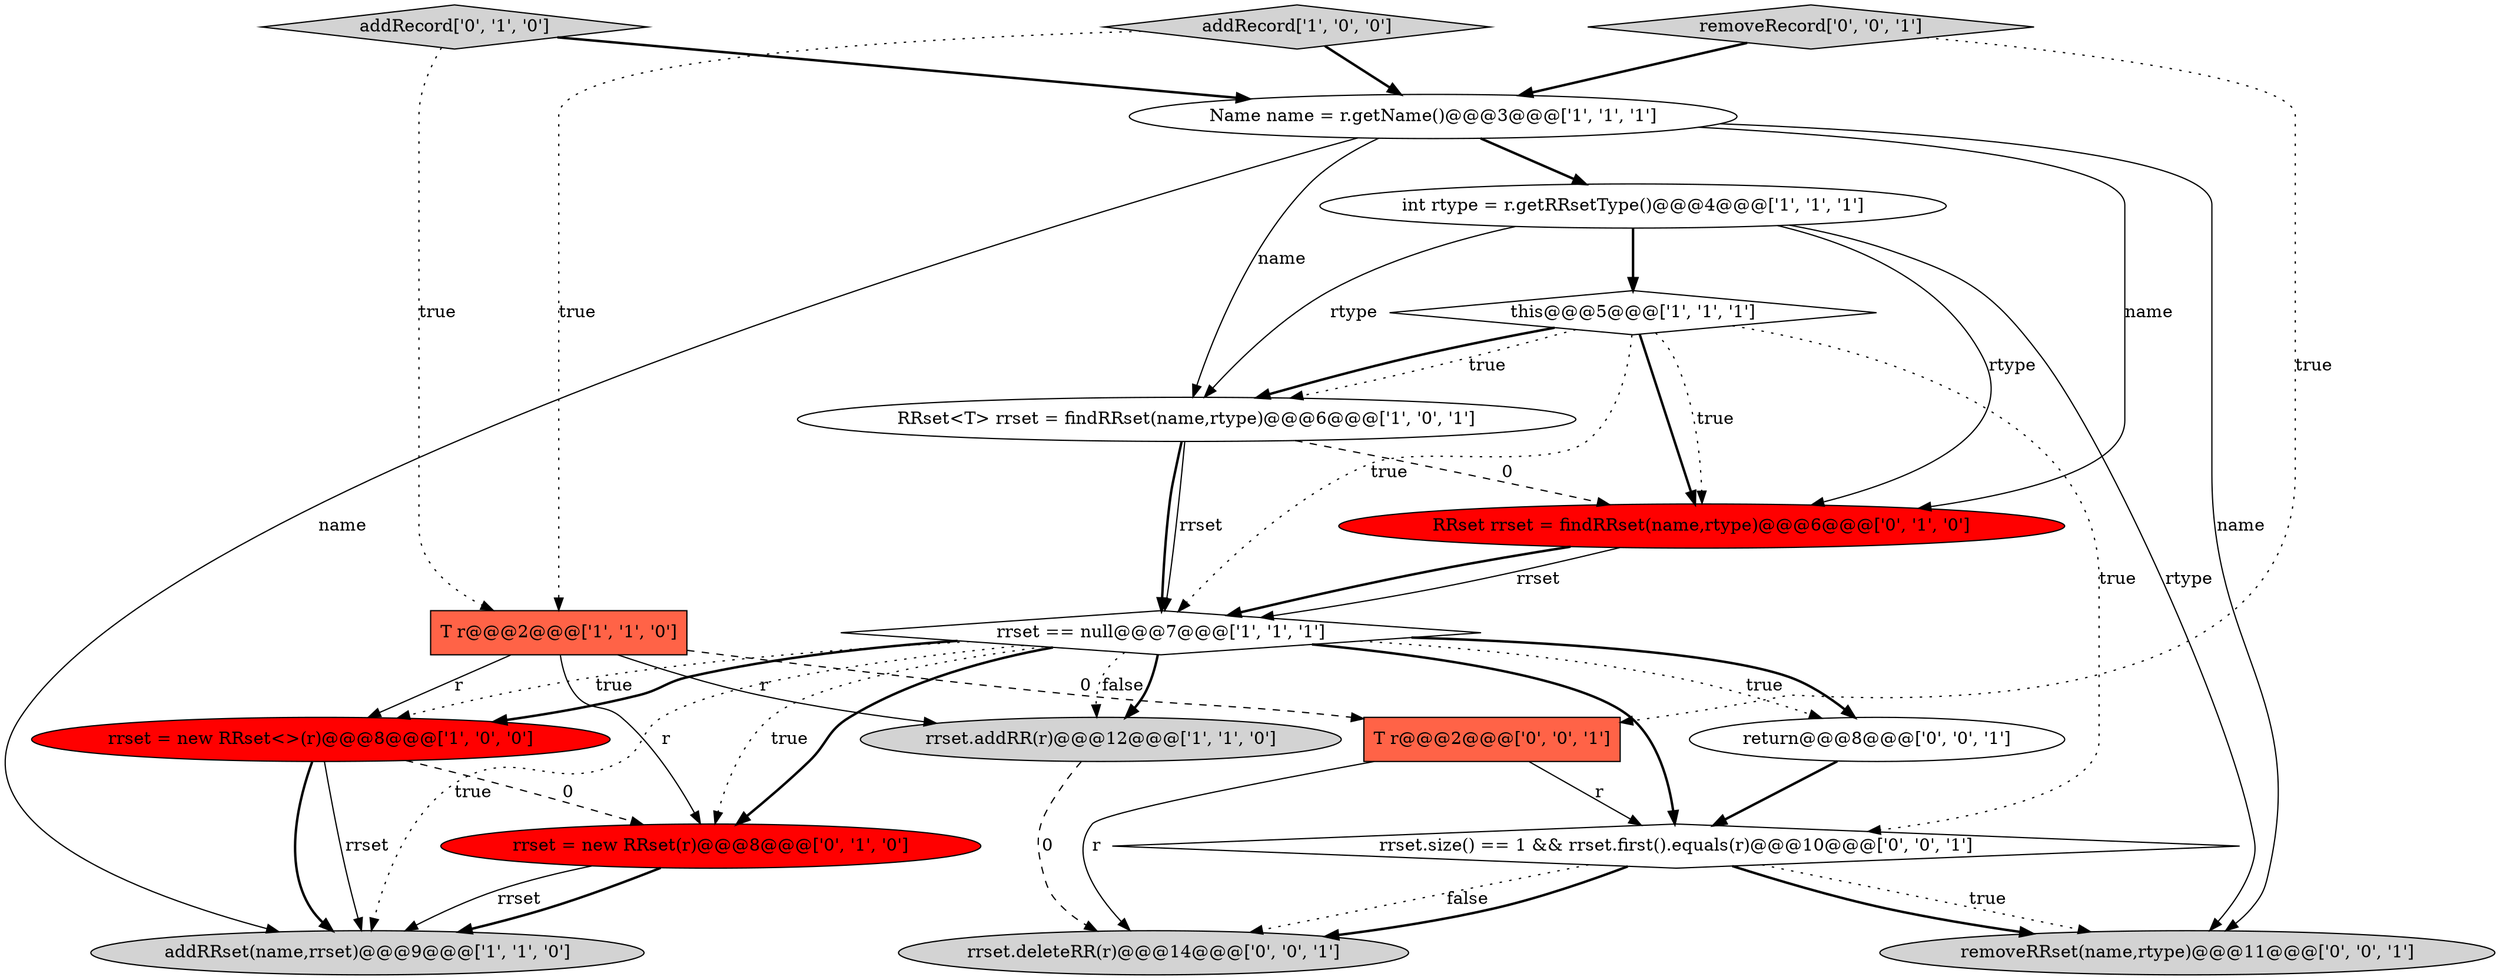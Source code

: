 digraph {
7 [style = filled, label = "this@@@5@@@['1', '1', '1']", fillcolor = white, shape = diamond image = "AAA0AAABBB1BBB"];
8 [style = filled, label = "rrset.addRR(r)@@@12@@@['1', '1', '0']", fillcolor = lightgray, shape = ellipse image = "AAA0AAABBB1BBB"];
1 [style = filled, label = "rrset = new RRset<>(r)@@@8@@@['1', '0', '0']", fillcolor = red, shape = ellipse image = "AAA1AAABBB1BBB"];
10 [style = filled, label = "RRset rrset = findRRset(name,rtype)@@@6@@@['0', '1', '0']", fillcolor = red, shape = ellipse image = "AAA1AAABBB2BBB"];
13 [style = filled, label = "rrset.deleteRR(r)@@@14@@@['0', '0', '1']", fillcolor = lightgray, shape = ellipse image = "AAA0AAABBB3BBB"];
16 [style = filled, label = "return@@@8@@@['0', '0', '1']", fillcolor = white, shape = ellipse image = "AAA0AAABBB3BBB"];
15 [style = filled, label = "removeRRset(name,rtype)@@@11@@@['0', '0', '1']", fillcolor = lightgray, shape = ellipse image = "AAA0AAABBB3BBB"];
18 [style = filled, label = "removeRecord['0', '0', '1']", fillcolor = lightgray, shape = diamond image = "AAA0AAABBB3BBB"];
5 [style = filled, label = "addRecord['1', '0', '0']", fillcolor = lightgray, shape = diamond image = "AAA0AAABBB1BBB"];
12 [style = filled, label = "addRecord['0', '1', '0']", fillcolor = lightgray, shape = diamond image = "AAA0AAABBB2BBB"];
14 [style = filled, label = "rrset.size() == 1 && rrset.first().equals(r)@@@10@@@['0', '0', '1']", fillcolor = white, shape = diamond image = "AAA0AAABBB3BBB"];
0 [style = filled, label = "RRset<T> rrset = findRRset(name,rtype)@@@6@@@['1', '0', '1']", fillcolor = white, shape = ellipse image = "AAA0AAABBB1BBB"];
2 [style = filled, label = "rrset == null@@@7@@@['1', '1', '1']", fillcolor = white, shape = diamond image = "AAA0AAABBB1BBB"];
11 [style = filled, label = "rrset = new RRset(r)@@@8@@@['0', '1', '0']", fillcolor = red, shape = ellipse image = "AAA1AAABBB2BBB"];
6 [style = filled, label = "T r@@@2@@@['1', '1', '0']", fillcolor = tomato, shape = box image = "AAA0AAABBB1BBB"];
9 [style = filled, label = "Name name = r.getName()@@@3@@@['1', '1', '1']", fillcolor = white, shape = ellipse image = "AAA0AAABBB1BBB"];
4 [style = filled, label = "addRRset(name,rrset)@@@9@@@['1', '1', '0']", fillcolor = lightgray, shape = ellipse image = "AAA0AAABBB1BBB"];
17 [style = filled, label = "T r@@@2@@@['0', '0', '1']", fillcolor = tomato, shape = box image = "AAA0AAABBB3BBB"];
3 [style = filled, label = "int rtype = r.getRRsetType()@@@4@@@['1', '1', '1']", fillcolor = white, shape = ellipse image = "AAA0AAABBB1BBB"];
7->2 [style = dotted, label="true"];
6->1 [style = solid, label="r"];
1->4 [style = bold, label=""];
7->10 [style = dotted, label="true"];
7->14 [style = dotted, label="true"];
0->2 [style = solid, label="rrset"];
5->9 [style = bold, label=""];
7->10 [style = bold, label=""];
2->1 [style = bold, label=""];
3->10 [style = solid, label="rtype"];
17->14 [style = solid, label="r"];
0->2 [style = bold, label=""];
11->4 [style = bold, label=""];
5->6 [style = dotted, label="true"];
17->13 [style = solid, label="r"];
7->0 [style = bold, label=""];
6->17 [style = dashed, label="0"];
3->0 [style = solid, label="rtype"];
7->0 [style = dotted, label="true"];
12->9 [style = bold, label=""];
2->16 [style = dotted, label="true"];
0->10 [style = dashed, label="0"];
8->13 [style = dashed, label="0"];
14->13 [style = dotted, label="false"];
2->11 [style = dotted, label="true"];
2->16 [style = bold, label=""];
14->15 [style = dotted, label="true"];
1->4 [style = solid, label="rrset"];
9->0 [style = solid, label="name"];
10->2 [style = solid, label="rrset"];
3->7 [style = bold, label=""];
12->6 [style = dotted, label="true"];
6->8 [style = solid, label="r"];
2->1 [style = dotted, label="true"];
11->4 [style = solid, label="rrset"];
1->11 [style = dashed, label="0"];
2->14 [style = bold, label=""];
2->4 [style = dotted, label="true"];
18->9 [style = bold, label=""];
2->8 [style = dotted, label="false"];
9->3 [style = bold, label=""];
16->14 [style = bold, label=""];
9->4 [style = solid, label="name"];
6->11 [style = solid, label="r"];
10->2 [style = bold, label=""];
14->15 [style = bold, label=""];
18->17 [style = dotted, label="true"];
14->13 [style = bold, label=""];
2->11 [style = bold, label=""];
2->8 [style = bold, label=""];
9->15 [style = solid, label="name"];
9->10 [style = solid, label="name"];
3->15 [style = solid, label="rtype"];
}
